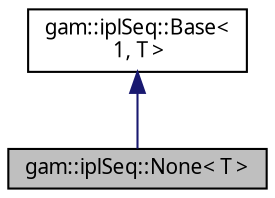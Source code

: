 digraph "gam::iplSeq::None&lt; T &gt;"
{
 // LATEX_PDF_SIZE
  bgcolor="transparent";
  edge [fontname="FreeSans.ttf",fontsize="10",labelfontname="FreeSans.ttf",labelfontsize="10"];
  node [fontname="FreeSans.ttf",fontsize="10",shape=record];
  Node1 [label="gam::iplSeq::None\< T \>",height=0.2,width=0.4,color="black", fillcolor="grey75", style="filled", fontcolor="black",tooltip="Non-interpolating sequence interpolation strategy."];
  Node2 -> Node1 [dir="back",color="midnightblue",fontsize="10",style="solid",fontname="FreeSans.ttf"];
  Node2 [label="gam::iplSeq::Base\<\l 1, T \>",height=0.2,width=0.4,color="black",URL="$structgam_1_1ipl_seq_1_1_base.html",tooltip=" "];
}
